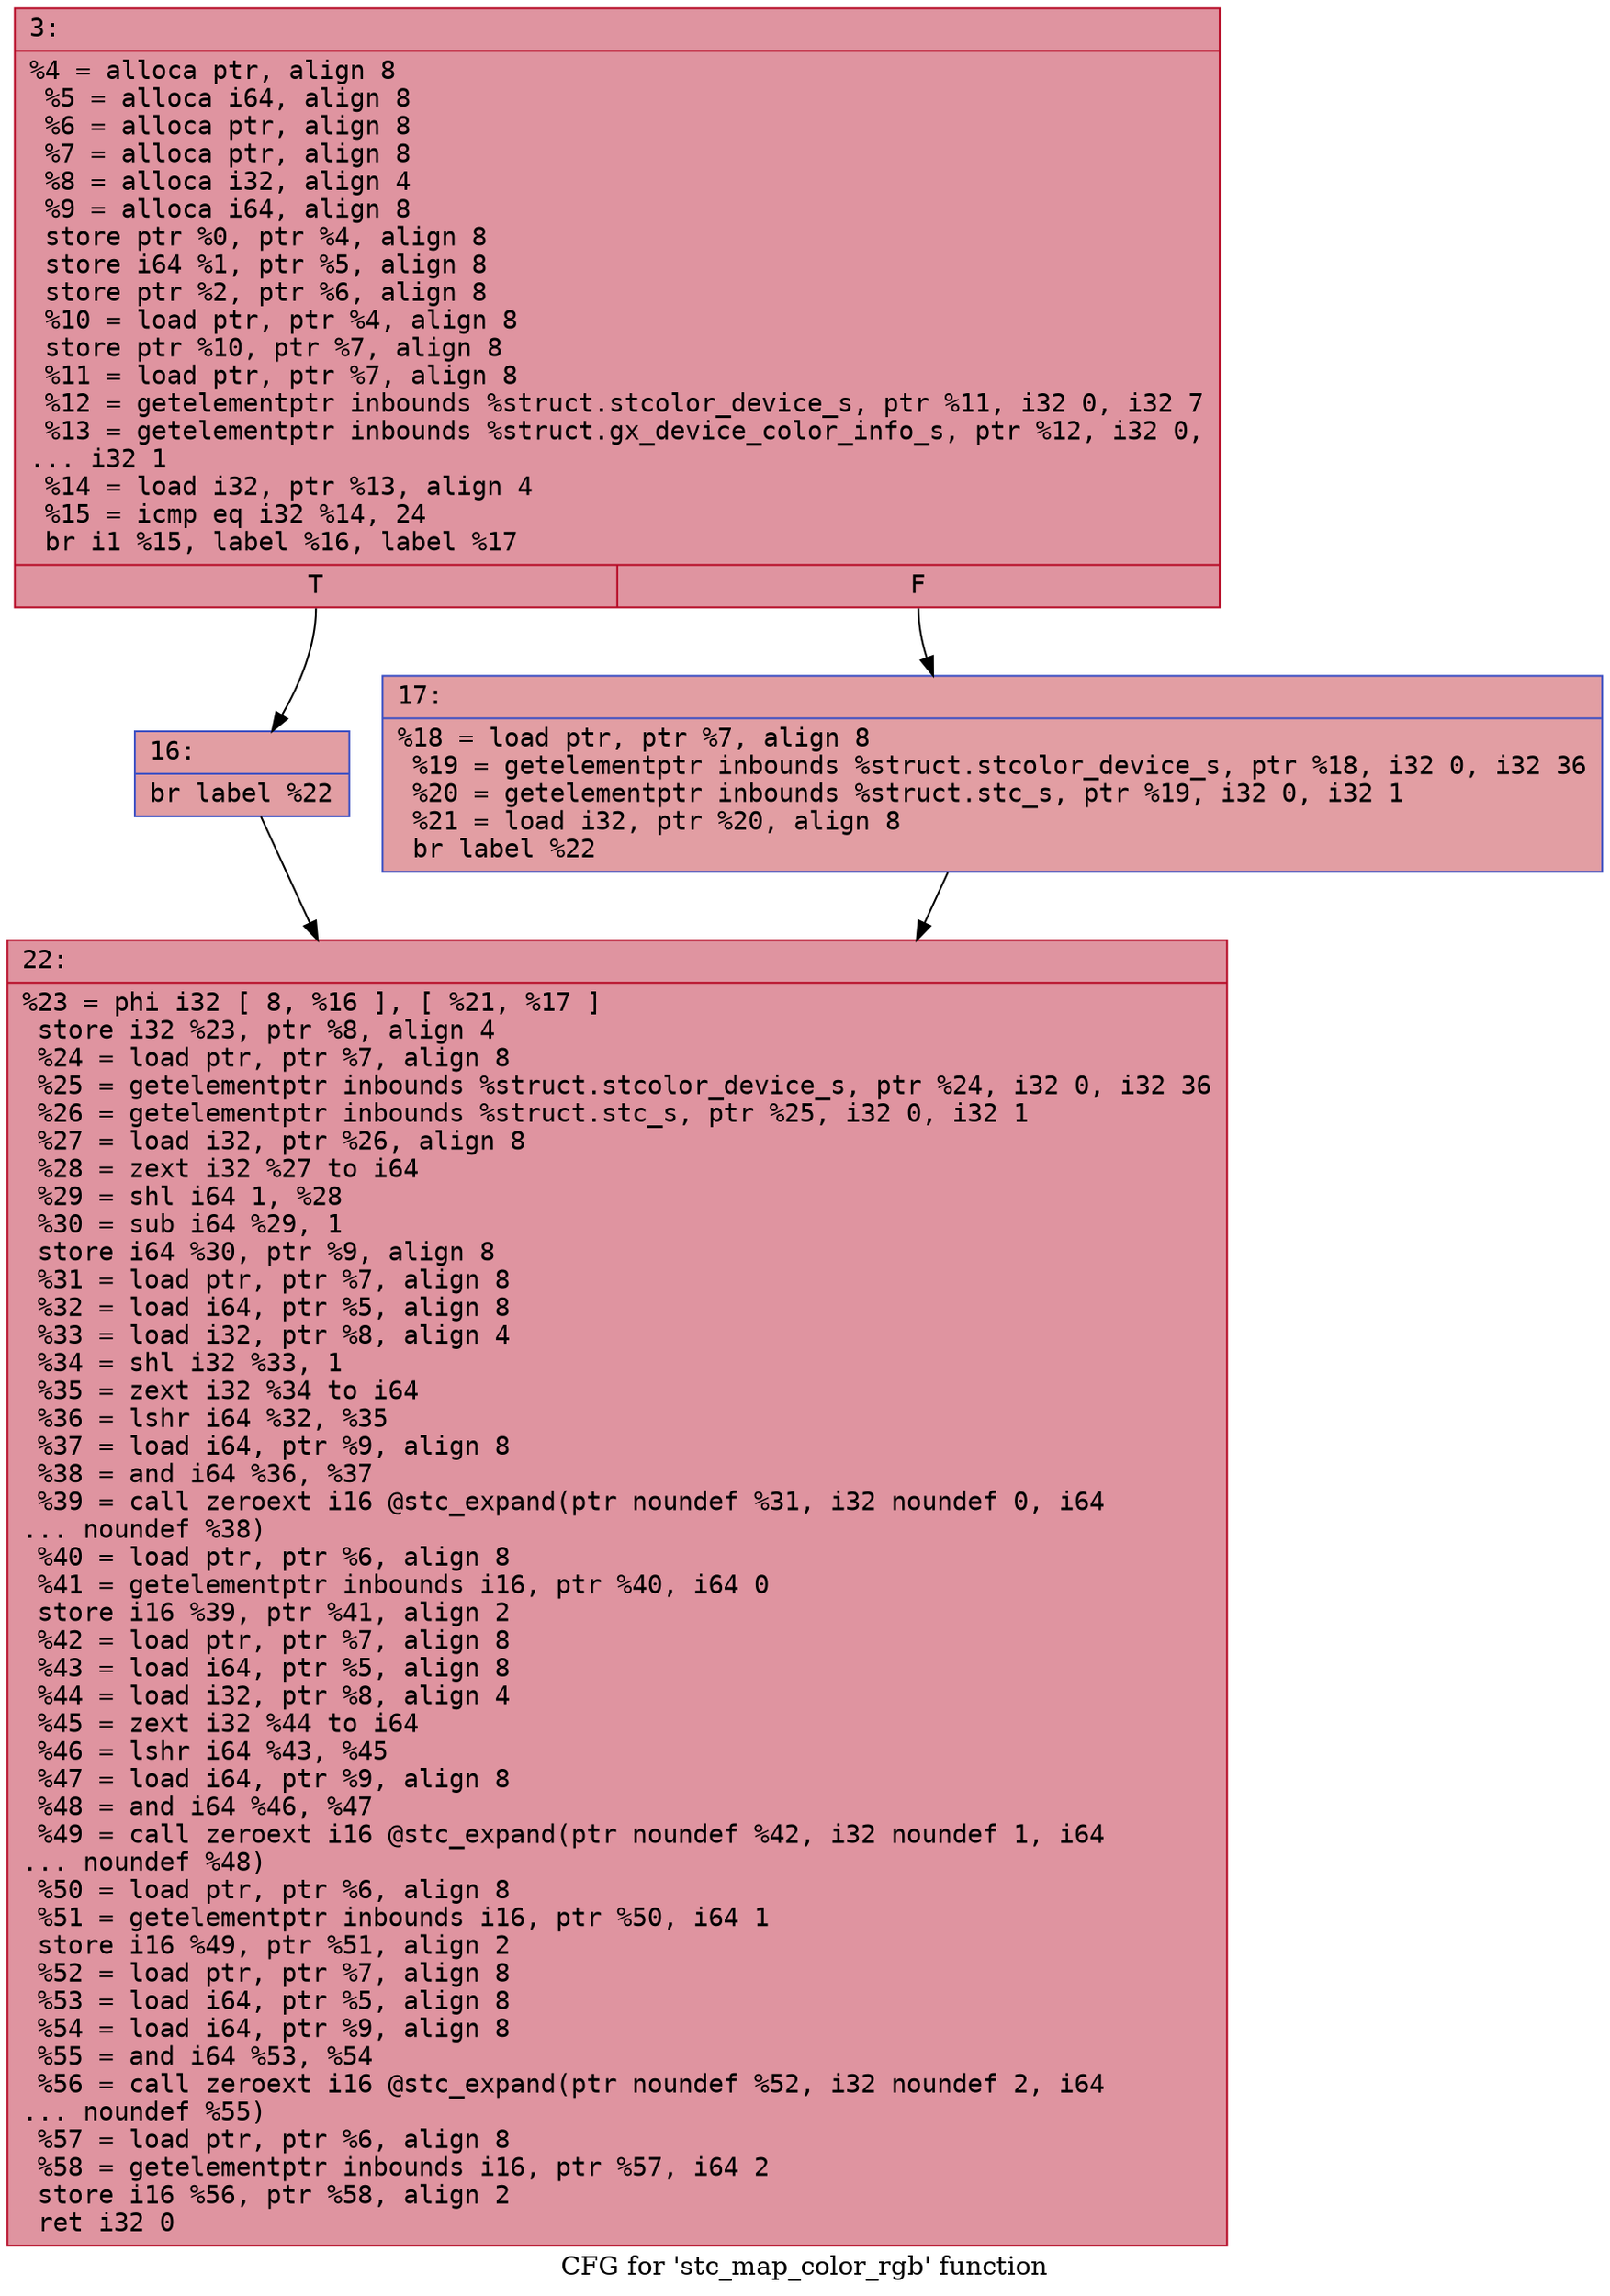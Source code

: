 digraph "CFG for 'stc_map_color_rgb' function" {
	label="CFG for 'stc_map_color_rgb' function";

	Node0x6000016b6710 [shape=record,color="#b70d28ff", style=filled, fillcolor="#b70d2870" fontname="Courier",label="{3:\l|  %4 = alloca ptr, align 8\l  %5 = alloca i64, align 8\l  %6 = alloca ptr, align 8\l  %7 = alloca ptr, align 8\l  %8 = alloca i32, align 4\l  %9 = alloca i64, align 8\l  store ptr %0, ptr %4, align 8\l  store i64 %1, ptr %5, align 8\l  store ptr %2, ptr %6, align 8\l  %10 = load ptr, ptr %4, align 8\l  store ptr %10, ptr %7, align 8\l  %11 = load ptr, ptr %7, align 8\l  %12 = getelementptr inbounds %struct.stcolor_device_s, ptr %11, i32 0, i32 7\l  %13 = getelementptr inbounds %struct.gx_device_color_info_s, ptr %12, i32 0,\l... i32 1\l  %14 = load i32, ptr %13, align 4\l  %15 = icmp eq i32 %14, 24\l  br i1 %15, label %16, label %17\l|{<s0>T|<s1>F}}"];
	Node0x6000016b6710:s0 -> Node0x6000016b6760[tooltip="3 -> 16\nProbability 50.00%" ];
	Node0x6000016b6710:s1 -> Node0x6000016b67b0[tooltip="3 -> 17\nProbability 50.00%" ];
	Node0x6000016b6760 [shape=record,color="#3d50c3ff", style=filled, fillcolor="#be242e70" fontname="Courier",label="{16:\l|  br label %22\l}"];
	Node0x6000016b6760 -> Node0x6000016b6800[tooltip="16 -> 22\nProbability 100.00%" ];
	Node0x6000016b67b0 [shape=record,color="#3d50c3ff", style=filled, fillcolor="#be242e70" fontname="Courier",label="{17:\l|  %18 = load ptr, ptr %7, align 8\l  %19 = getelementptr inbounds %struct.stcolor_device_s, ptr %18, i32 0, i32 36\l  %20 = getelementptr inbounds %struct.stc_s, ptr %19, i32 0, i32 1\l  %21 = load i32, ptr %20, align 8\l  br label %22\l}"];
	Node0x6000016b67b0 -> Node0x6000016b6800[tooltip="17 -> 22\nProbability 100.00%" ];
	Node0x6000016b6800 [shape=record,color="#b70d28ff", style=filled, fillcolor="#b70d2870" fontname="Courier",label="{22:\l|  %23 = phi i32 [ 8, %16 ], [ %21, %17 ]\l  store i32 %23, ptr %8, align 4\l  %24 = load ptr, ptr %7, align 8\l  %25 = getelementptr inbounds %struct.stcolor_device_s, ptr %24, i32 0, i32 36\l  %26 = getelementptr inbounds %struct.stc_s, ptr %25, i32 0, i32 1\l  %27 = load i32, ptr %26, align 8\l  %28 = zext i32 %27 to i64\l  %29 = shl i64 1, %28\l  %30 = sub i64 %29, 1\l  store i64 %30, ptr %9, align 8\l  %31 = load ptr, ptr %7, align 8\l  %32 = load i64, ptr %5, align 8\l  %33 = load i32, ptr %8, align 4\l  %34 = shl i32 %33, 1\l  %35 = zext i32 %34 to i64\l  %36 = lshr i64 %32, %35\l  %37 = load i64, ptr %9, align 8\l  %38 = and i64 %36, %37\l  %39 = call zeroext i16 @stc_expand(ptr noundef %31, i32 noundef 0, i64\l... noundef %38)\l  %40 = load ptr, ptr %6, align 8\l  %41 = getelementptr inbounds i16, ptr %40, i64 0\l  store i16 %39, ptr %41, align 2\l  %42 = load ptr, ptr %7, align 8\l  %43 = load i64, ptr %5, align 8\l  %44 = load i32, ptr %8, align 4\l  %45 = zext i32 %44 to i64\l  %46 = lshr i64 %43, %45\l  %47 = load i64, ptr %9, align 8\l  %48 = and i64 %46, %47\l  %49 = call zeroext i16 @stc_expand(ptr noundef %42, i32 noundef 1, i64\l... noundef %48)\l  %50 = load ptr, ptr %6, align 8\l  %51 = getelementptr inbounds i16, ptr %50, i64 1\l  store i16 %49, ptr %51, align 2\l  %52 = load ptr, ptr %7, align 8\l  %53 = load i64, ptr %5, align 8\l  %54 = load i64, ptr %9, align 8\l  %55 = and i64 %53, %54\l  %56 = call zeroext i16 @stc_expand(ptr noundef %52, i32 noundef 2, i64\l... noundef %55)\l  %57 = load ptr, ptr %6, align 8\l  %58 = getelementptr inbounds i16, ptr %57, i64 2\l  store i16 %56, ptr %58, align 2\l  ret i32 0\l}"];
}
